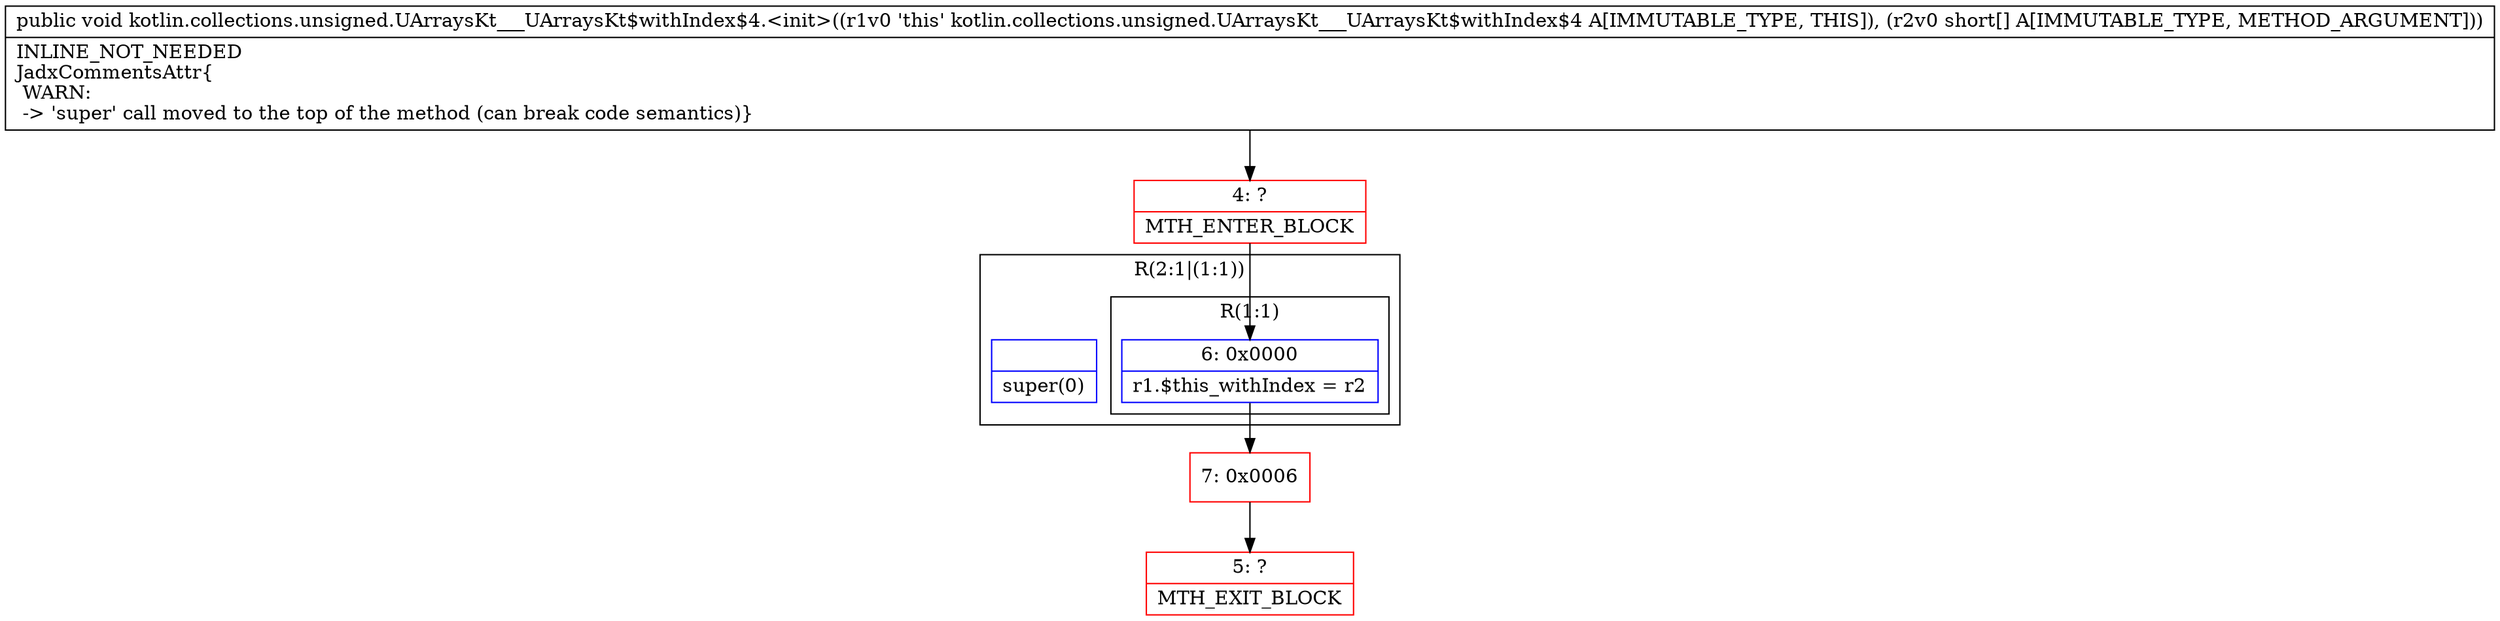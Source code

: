 digraph "CFG forkotlin.collections.unsigned.UArraysKt___UArraysKt$withIndex$4.\<init\>([S)V" {
subgraph cluster_Region_1354927415 {
label = "R(2:1|(1:1))";
node [shape=record,color=blue];
Node_InsnContainer_627179445 [shape=record,label="{|super(0)\l}"];
subgraph cluster_Region_1749674997 {
label = "R(1:1)";
node [shape=record,color=blue];
Node_6 [shape=record,label="{6\:\ 0x0000|r1.$this_withIndex = r2\l}"];
}
}
Node_4 [shape=record,color=red,label="{4\:\ ?|MTH_ENTER_BLOCK\l}"];
Node_7 [shape=record,color=red,label="{7\:\ 0x0006}"];
Node_5 [shape=record,color=red,label="{5\:\ ?|MTH_EXIT_BLOCK\l}"];
MethodNode[shape=record,label="{public void kotlin.collections.unsigned.UArraysKt___UArraysKt$withIndex$4.\<init\>((r1v0 'this' kotlin.collections.unsigned.UArraysKt___UArraysKt$withIndex$4 A[IMMUTABLE_TYPE, THIS]), (r2v0 short[] A[IMMUTABLE_TYPE, METHOD_ARGUMENT]))  | INLINE_NOT_NEEDED\lJadxCommentsAttr\{\l WARN: \l \-\> 'super' call moved to the top of the method (can break code semantics)\}\l}"];
MethodNode -> Node_4;Node_6 -> Node_7;
Node_4 -> Node_6;
Node_7 -> Node_5;
}

